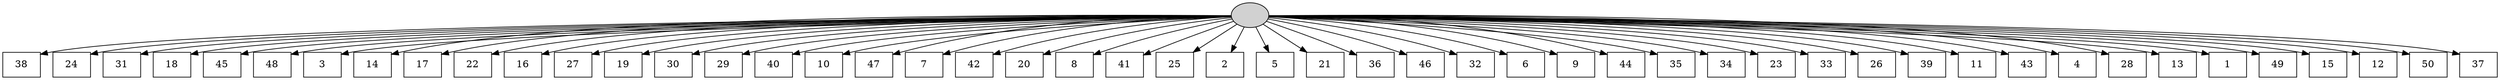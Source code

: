 digraph G {
0[style=filled, fillcolor=grey82, label=""];
1[shape=box,style=filled, fillcolor=white,label="38\n"];
2[shape=box,style=filled, fillcolor=white,label="24\n"];
3[shape=box,style=filled, fillcolor=white,label="31\n"];
4[shape=box,style=filled, fillcolor=white,label="18\n"];
5[shape=box,style=filled, fillcolor=white,label="45\n"];
6[shape=box,style=filled, fillcolor=white,label="48\n"];
7[shape=box,style=filled, fillcolor=white,label="3\n"];
8[shape=box,style=filled, fillcolor=white,label="14\n"];
9[shape=box,style=filled, fillcolor=white,label="17\n"];
10[shape=box,style=filled, fillcolor=white,label="22\n"];
11[shape=box,style=filled, fillcolor=white,label="16\n"];
12[shape=box,style=filled, fillcolor=white,label="27\n"];
13[shape=box,style=filled, fillcolor=white,label="19\n"];
14[shape=box,style=filled, fillcolor=white,label="30\n"];
15[shape=box,style=filled, fillcolor=white,label="29\n"];
16[shape=box,style=filled, fillcolor=white,label="40\n"];
17[shape=box,style=filled, fillcolor=white,label="10\n"];
18[shape=box,style=filled, fillcolor=white,label="47\n"];
19[shape=box,style=filled, fillcolor=white,label="7\n"];
20[shape=box,style=filled, fillcolor=white,label="42\n"];
21[shape=box,style=filled, fillcolor=white,label="20\n"];
22[shape=box,style=filled, fillcolor=white,label="8\n"];
23[shape=box,style=filled, fillcolor=white,label="41\n"];
24[shape=box,style=filled, fillcolor=white,label="25\n"];
25[shape=box,style=filled, fillcolor=white,label="2\n"];
26[shape=box,style=filled, fillcolor=white,label="5\n"];
27[shape=box,style=filled, fillcolor=white,label="21\n"];
28[shape=box,style=filled, fillcolor=white,label="36\n"];
29[shape=box,style=filled, fillcolor=white,label="46\n"];
30[shape=box,style=filled, fillcolor=white,label="32\n"];
31[shape=box,style=filled, fillcolor=white,label="6\n"];
32[shape=box,style=filled, fillcolor=white,label="9\n"];
33[shape=box,style=filled, fillcolor=white,label="44\n"];
34[shape=box,style=filled, fillcolor=white,label="35\n"];
35[shape=box,style=filled, fillcolor=white,label="34\n"];
36[shape=box,style=filled, fillcolor=white,label="23\n"];
37[shape=box,style=filled, fillcolor=white,label="33\n"];
38[shape=box,style=filled, fillcolor=white,label="26\n"];
39[shape=box,style=filled, fillcolor=white,label="39\n"];
40[shape=box,style=filled, fillcolor=white,label="11\n"];
41[shape=box,style=filled, fillcolor=white,label="43\n"];
42[shape=box,style=filled, fillcolor=white,label="4\n"];
43[shape=box,style=filled, fillcolor=white,label="28\n"];
44[shape=box,style=filled, fillcolor=white,label="13\n"];
45[shape=box,style=filled, fillcolor=white,label="1\n"];
46[shape=box,style=filled, fillcolor=white,label="49\n"];
47[shape=box,style=filled, fillcolor=white,label="15\n"];
48[shape=box,style=filled, fillcolor=white,label="12\n"];
49[shape=box,style=filled, fillcolor=white,label="50\n"];
50[shape=box,style=filled, fillcolor=white,label="37\n"];
0->1 ;
0->2 ;
0->3 ;
0->4 ;
0->5 ;
0->6 ;
0->7 ;
0->8 ;
0->9 ;
0->10 ;
0->11 ;
0->12 ;
0->13 ;
0->14 ;
0->15 ;
0->16 ;
0->17 ;
0->18 ;
0->19 ;
0->20 ;
0->21 ;
0->22 ;
0->23 ;
0->24 ;
0->25 ;
0->26 ;
0->27 ;
0->28 ;
0->29 ;
0->30 ;
0->31 ;
0->32 ;
0->33 ;
0->34 ;
0->35 ;
0->36 ;
0->37 ;
0->38 ;
0->39 ;
0->40 ;
0->41 ;
0->42 ;
0->43 ;
0->44 ;
0->45 ;
0->46 ;
0->47 ;
0->48 ;
0->49 ;
0->50 ;
}
